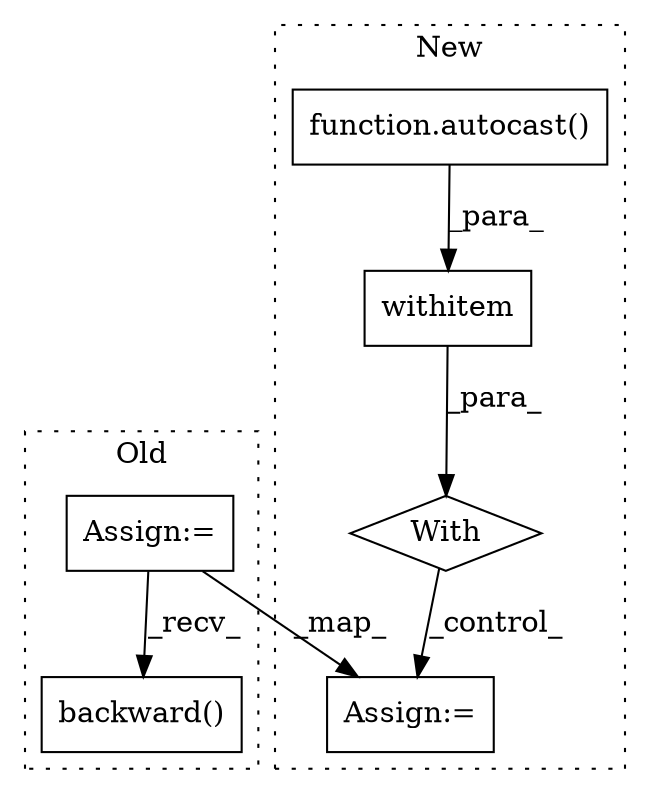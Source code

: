 digraph G {
subgraph cluster0 {
1 [label="backward()" a="75" s="3728" l="15" shape="box"];
5 [label="Assign:=" a="68" s="3651" l="3" shape="box"];
label = "Old";
style="dotted";
}
subgraph cluster1 {
2 [label="function.autocast()" a="75" s="3763" l="10" shape="box"];
3 [label="With" a="39" s="3758,3771" l="5,20" shape="diamond"];
4 [label="withitem" a="49" s="3763" l="8" shape="box"];
6 [label="Assign:=" a="68" s="3794" l="3" shape="box"];
label = "New";
style="dotted";
}
2 -> 4 [label="_para_"];
3 -> 6 [label="_control_"];
4 -> 3 [label="_para_"];
5 -> 6 [label="_map_"];
5 -> 1 [label="_recv_"];
}